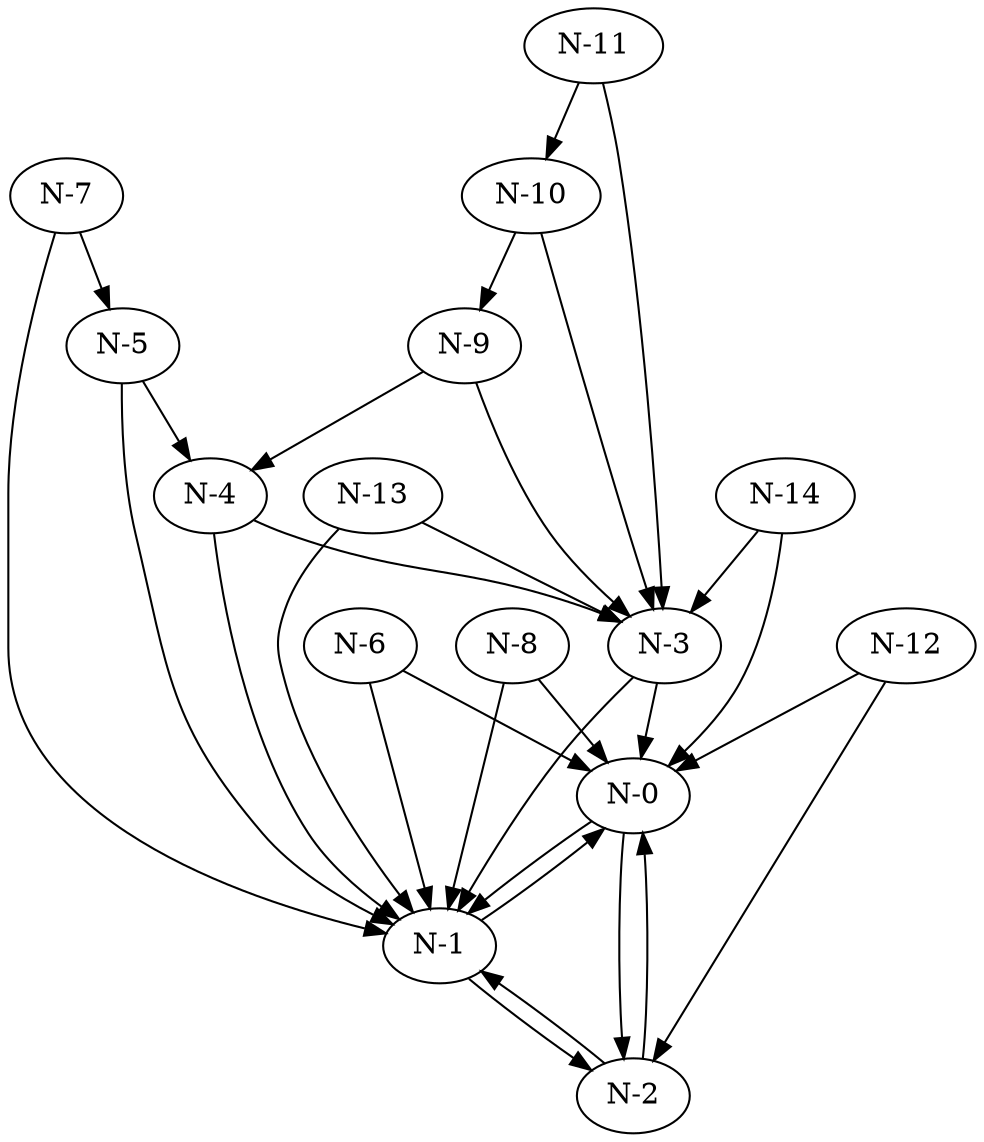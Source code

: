 digraph G {
    "N-0" -> "N-1";
    "N-0" -> "N-2";
    "N-1" -> "N-0";
    "N-1" -> "N-2";
    "N-2" -> "N-0";
    "N-2" -> "N-1";
    "N-3" -> "N-0";
    "N-3" -> "N-1";
    "N-4" -> "N-3";
    "N-4" -> "N-1";
    "N-5" -> "N-4";
    "N-5" -> "N-1";
    "N-6" -> "N-1";
    "N-6" -> "N-0";
    "N-7" -> "N-5";
    "N-7" -> "N-1";
    "N-8" -> "N-0";
    "N-8" -> "N-1";
    "N-9" -> "N-4";
    "N-9" -> "N-3";
    "N-10" -> "N-9";
    "N-10" -> "N-3";
    "N-11" -> "N-10";
    "N-11" -> "N-3";
    "N-12" -> "N-0";
    "N-12" -> "N-2";
    "N-13" -> "N-3";
    "N-13" -> "N-1";
    "N-14" -> "N-3";
    "N-14" -> "N-0";
}
